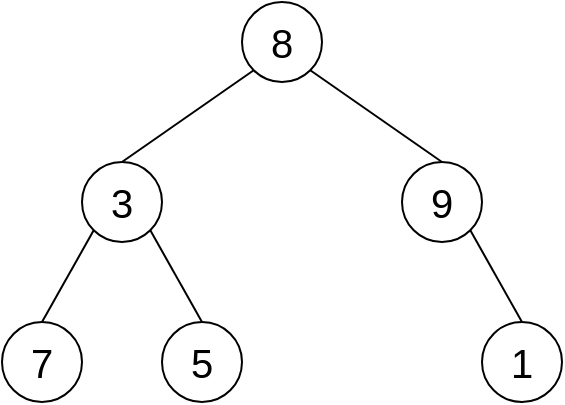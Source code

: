 <mxfile version="19.0.3" type="device"><diagram id="IZZJrakXTB2XNluh2UcN" name="Page-1"><mxGraphModel dx="850" dy="584" grid="1" gridSize="10" guides="1" tooltips="1" connect="1" arrows="1" fold="1" page="1" pageScale="1" pageWidth="1169" pageHeight="827" math="0" shadow="0"><root><mxCell id="0"/><mxCell id="1" parent="0"/><mxCell id="DRbmc5h68qz8AY9gu2UF-1" value="&lt;font style=&quot;font-size: 20px;&quot;&gt;8&lt;/font&gt;" style="ellipse;whiteSpace=wrap;html=1;" parent="1" vertex="1"><mxGeometry x="160" y="40" width="40" height="40" as="geometry"/></mxCell><mxCell id="DRbmc5h68qz8AY9gu2UF-3" value="&lt;font style=&quot;font-size: 20px;&quot;&gt;3&lt;/font&gt;" style="ellipse;whiteSpace=wrap;html=1;" parent="1" vertex="1"><mxGeometry x="80" y="120" width="40" height="40" as="geometry"/></mxCell><mxCell id="DRbmc5h68qz8AY9gu2UF-4" value="&lt;font style=&quot;font-size: 20px;&quot;&gt;9&lt;/font&gt;" style="ellipse;whiteSpace=wrap;html=1;" parent="1" vertex="1"><mxGeometry x="240" y="120" width="40" height="40" as="geometry"/></mxCell><mxCell id="DRbmc5h68qz8AY9gu2UF-5" value="&lt;font style=&quot;font-size: 20px;&quot;&gt;7&lt;/font&gt;" style="ellipse;whiteSpace=wrap;html=1;" parent="1" vertex="1"><mxGeometry x="40" y="200" width="40" height="40" as="geometry"/></mxCell><mxCell id="DRbmc5h68qz8AY9gu2UF-6" value="&lt;font style=&quot;font-size: 20px;&quot;&gt;5&lt;/font&gt;" style="ellipse;whiteSpace=wrap;html=1;" parent="1" vertex="1"><mxGeometry x="120" y="200" width="40" height="40" as="geometry"/></mxCell><mxCell id="DRbmc5h68qz8AY9gu2UF-7" value="&lt;font style=&quot;font-size: 20px;&quot;&gt;1&lt;br&gt;&lt;/font&gt;" style="ellipse;whiteSpace=wrap;html=1;" parent="1" vertex="1"><mxGeometry x="280" y="200" width="40" height="40" as="geometry"/></mxCell><mxCell id="DRbmc5h68qz8AY9gu2UF-9" value="" style="endArrow=none;html=1;rounded=0;fontSize=20;entryX=0;entryY=1;entryDx=0;entryDy=0;exitX=0.5;exitY=0;exitDx=0;exitDy=0;" parent="1" source="DRbmc5h68qz8AY9gu2UF-3" target="DRbmc5h68qz8AY9gu2UF-1" edge="1"><mxGeometry width="50" height="50" relative="1" as="geometry"><mxPoint x="170" y="320" as="sourcePoint"/><mxPoint x="220" y="270" as="targetPoint"/></mxGeometry></mxCell><mxCell id="DRbmc5h68qz8AY9gu2UF-10" value="" style="endArrow=none;html=1;rounded=0;fontSize=20;entryX=0;entryY=1;entryDx=0;entryDy=0;exitX=0.5;exitY=0;exitDx=0;exitDy=0;" parent="1" source="DRbmc5h68qz8AY9gu2UF-5" target="DRbmc5h68qz8AY9gu2UF-3" edge="1"><mxGeometry width="50" height="50" relative="1" as="geometry"><mxPoint x="170" y="320" as="sourcePoint"/><mxPoint x="220" y="270" as="targetPoint"/></mxGeometry></mxCell><mxCell id="DRbmc5h68qz8AY9gu2UF-11" value="" style="endArrow=none;html=1;rounded=0;fontSize=20;entryX=1;entryY=1;entryDx=0;entryDy=0;exitX=0.5;exitY=0;exitDx=0;exitDy=0;" parent="1" source="DRbmc5h68qz8AY9gu2UF-6" target="DRbmc5h68qz8AY9gu2UF-3" edge="1"><mxGeometry width="50" height="50" relative="1" as="geometry"><mxPoint x="170" y="320" as="sourcePoint"/><mxPoint x="220" y="270" as="targetPoint"/></mxGeometry></mxCell><mxCell id="DRbmc5h68qz8AY9gu2UF-12" value="" style="endArrow=none;html=1;rounded=0;fontSize=20;entryX=1;entryY=1;entryDx=0;entryDy=0;exitX=0.5;exitY=0;exitDx=0;exitDy=0;" parent="1" source="DRbmc5h68qz8AY9gu2UF-4" target="DRbmc5h68qz8AY9gu2UF-1" edge="1"><mxGeometry width="50" height="50" relative="1" as="geometry"><mxPoint x="60" y="200" as="sourcePoint"/><mxPoint x="220" y="270" as="targetPoint"/></mxGeometry></mxCell><mxCell id="DRbmc5h68qz8AY9gu2UF-13" value="" style="endArrow=none;html=1;rounded=0;fontSize=20;entryX=1;entryY=1;entryDx=0;entryDy=0;exitX=0.5;exitY=0;exitDx=0;exitDy=0;" parent="1" source="DRbmc5h68qz8AY9gu2UF-7" target="DRbmc5h68qz8AY9gu2UF-4" edge="1"><mxGeometry width="50" height="50" relative="1" as="geometry"><mxPoint x="170" y="320" as="sourcePoint"/><mxPoint x="220" y="270" as="targetPoint"/></mxGeometry></mxCell></root></mxGraphModel></diagram></mxfile>